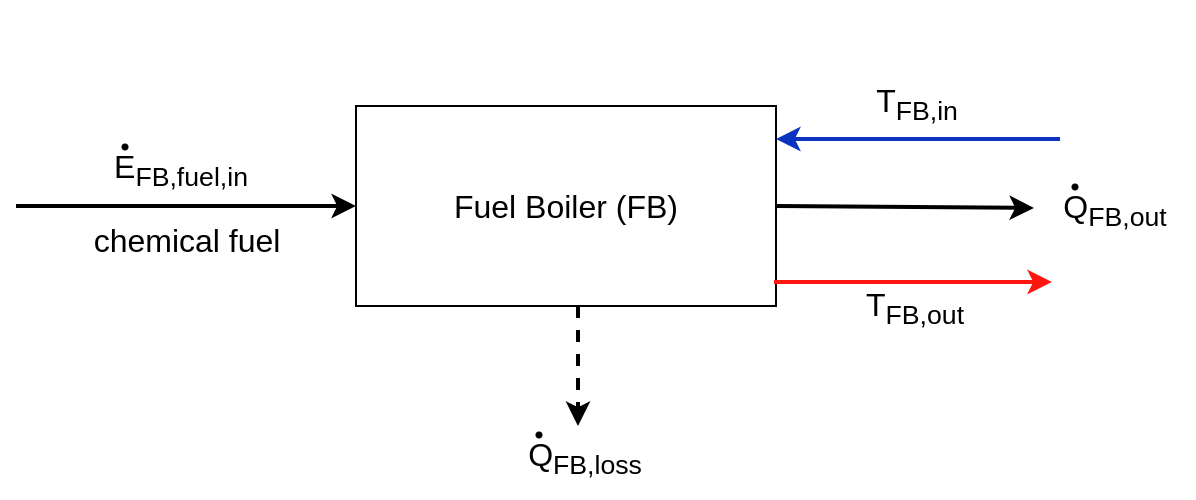 <mxfile version="21.3.7" type="device">
  <diagram id="kJes-hOu5LFb9hqr-LKq" name="Seite-1">
    <mxGraphModel dx="819" dy="564" grid="1" gridSize="10" guides="1" tooltips="1" connect="1" arrows="1" fold="1" page="1" pageScale="1" pageWidth="827" pageHeight="1169" math="0" shadow="0">
      <root>
        <mxCell id="0" />
        <mxCell id="1" parent="0" />
        <mxCell id="wZrfAmfpHfwwoAlyTFxW-4" value="" style="endArrow=classic;html=1;rounded=0;fontSize=16;entryX=0;entryY=0.5;entryDx=0;entryDy=0;strokeWidth=2;" parent="1" target="wZrfAmfpHfwwoAlyTFxW-1" edge="1">
          <mxGeometry width="50" height="50" relative="1" as="geometry">
            <mxPoint x="150" y="210" as="sourcePoint" />
            <mxPoint x="260" y="200" as="targetPoint" />
          </mxGeometry>
        </mxCell>
        <mxCell id="wZrfAmfpHfwwoAlyTFxW-5" value="chemical fuel" style="text;html=1;align=center;verticalAlign=middle;resizable=0;points=[];autosize=1;strokeColor=none;fillColor=none;fontSize=16;" parent="1" vertex="1">
          <mxGeometry x="175" y="212" width="120" height="30" as="geometry" />
        </mxCell>
        <mxCell id="wZrfAmfpHfwwoAlyTFxW-6" value="&lt;font style=&quot;font-size: 16px;&quot;&gt;E&lt;sub&gt;FB,fuel&lt;/sub&gt;&lt;sub style=&quot;&quot;&gt;,in&lt;/sub&gt;&lt;/font&gt;" style="text;html=1;align=center;verticalAlign=middle;resizable=0;points=[];autosize=1;strokeColor=none;fillColor=none;fontSize=16;" parent="1" vertex="1">
          <mxGeometry x="187" y="172" width="90" height="40" as="geometry" />
        </mxCell>
        <mxCell id="wZrfAmfpHfwwoAlyTFxW-8" value="" style="endArrow=classic;html=1;rounded=0;fontSize=16;strokeWidth=2;exitX=1;exitY=0.5;exitDx=0;exitDy=0;" parent="1" edge="1" source="wZrfAmfpHfwwoAlyTFxW-1">
          <mxGeometry width="50" height="50" relative="1" as="geometry">
            <mxPoint x="559" y="211" as="sourcePoint" />
            <mxPoint x="659" y="211" as="targetPoint" />
          </mxGeometry>
        </mxCell>
        <mxCell id="wZrfAmfpHfwwoAlyTFxW-10" value="" style="endArrow=classic;html=1;rounded=0;fontSize=16;strokeWidth=2;dashed=1;" parent="1" edge="1">
          <mxGeometry width="50" height="50" relative="1" as="geometry">
            <mxPoint x="431" y="260" as="sourcePoint" />
            <mxPoint x="431" y="320" as="targetPoint" />
          </mxGeometry>
        </mxCell>
        <mxCell id="wZrfAmfpHfwwoAlyTFxW-11" value="Q&lt;sub&gt;FB,out&lt;/sub&gt;" style="text;html=1;align=center;verticalAlign=middle;resizable=0;points=[];autosize=1;strokeColor=none;fillColor=none;fontSize=16;" parent="1" vertex="1">
          <mxGeometry x="659" y="192" width="80" height="40" as="geometry" />
        </mxCell>
        <mxCell id="wZrfAmfpHfwwoAlyTFxW-13" value="Q&lt;sub&gt;FB,loss&lt;/sub&gt;" style="text;html=1;align=center;verticalAlign=middle;resizable=0;points=[];autosize=1;strokeColor=none;fillColor=none;fontSize=16;" parent="1" vertex="1">
          <mxGeometry x="394" y="316" width="80" height="40" as="geometry" />
        </mxCell>
        <mxCell id="wZrfAmfpHfwwoAlyTFxW-14" value="&lt;font style=&quot;font-size: 30px;&quot; face=&quot;Georgia&quot;&gt;.&lt;/font&gt;" style="text;html=1;align=center;verticalAlign=middle;resizable=0;points=[];autosize=1;strokeColor=none;fillColor=none;fontSize=70;strokeWidth=2;" parent="1" vertex="1">
          <mxGeometry x="396" y="251" width="30" height="100" as="geometry" />
        </mxCell>
        <mxCell id="wZrfAmfpHfwwoAlyTFxW-1" value="&lt;font style=&quot;font-size: 16px;&quot;&gt;Fuel Boiler (FB)&lt;/font&gt;" style="rounded=0;whiteSpace=wrap;html=1;" parent="1" vertex="1">
          <mxGeometry x="320" y="160" width="210" height="100" as="geometry" />
        </mxCell>
        <mxCell id="wZrfAmfpHfwwoAlyTFxW-24" value="" style="endArrow=classic;html=1;rounded=0;fontSize=19;entryX=-0.009;entryY=0.171;entryDx=0;entryDy=0;entryPerimeter=0;fillColor=#dae8fc;strokeColor=#0A34BF;strokeWidth=2;" parent="1" edge="1">
          <mxGeometry width="50" height="50" relative="1" as="geometry">
            <mxPoint x="672.03" y="176.5" as="sourcePoint" />
            <mxPoint x="530" y="176.5" as="targetPoint" />
          </mxGeometry>
        </mxCell>
        <mxCell id="wZrfAmfpHfwwoAlyTFxW-25" value="&lt;font style=&quot;font-size: 16px;&quot;&gt;T&lt;sub style=&quot;&quot;&gt;FB,in&lt;/sub&gt;&lt;/font&gt;" style="edgeLabel;html=1;align=center;verticalAlign=middle;resizable=0;points=[];fontSize=16;" parent="wZrfAmfpHfwwoAlyTFxW-24" vertex="1" connectable="0">
          <mxGeometry x="-0.447" y="-1" relative="1" as="geometry">
            <mxPoint x="-33" y="-17" as="offset" />
          </mxGeometry>
        </mxCell>
        <mxCell id="wZrfAmfpHfwwoAlyTFxW-29" value="" style="endArrow=classic;html=1;rounded=0;fontSize=19;strokeColor=#FF170F;strokeWidth=2;" parent="1" edge="1">
          <mxGeometry width="50" height="50" relative="1" as="geometry">
            <mxPoint x="529" y="248" as="sourcePoint" />
            <mxPoint x="668" y="248" as="targetPoint" />
          </mxGeometry>
        </mxCell>
        <mxCell id="wZrfAmfpHfwwoAlyTFxW-30" value="&lt;font style=&quot;font-size: 16px;&quot;&gt;T&lt;sub style=&quot;&quot;&gt;FB,out&lt;/sub&gt;&lt;/font&gt;" style="edgeLabel;html=1;align=center;verticalAlign=middle;resizable=0;points=[];fontSize=16;" parent="wZrfAmfpHfwwoAlyTFxW-29" vertex="1" connectable="0">
          <mxGeometry x="-0.447" y="-1" relative="1" as="geometry">
            <mxPoint x="31" y="12" as="offset" />
          </mxGeometry>
        </mxCell>
        <mxCell id="Yo5HkWc7zvnG_KWLCb6x-1" value="&lt;font style=&quot;font-size: 30px;&quot; face=&quot;Georgia&quot;&gt;.&lt;/font&gt;" style="text;html=1;align=center;verticalAlign=middle;resizable=0;points=[];autosize=1;strokeColor=none;fillColor=none;fontSize=70;strokeWidth=2;" vertex="1" parent="1">
          <mxGeometry x="189" y="107" width="30" height="100" as="geometry" />
        </mxCell>
        <mxCell id="Yo5HkWc7zvnG_KWLCb6x-2" value="&lt;font style=&quot;font-size: 30px;&quot; face=&quot;Georgia&quot;&gt;.&lt;/font&gt;" style="text;html=1;align=center;verticalAlign=middle;resizable=0;points=[];autosize=1;strokeColor=none;fillColor=none;fontSize=70;strokeWidth=2;" vertex="1" parent="1">
          <mxGeometry x="664" y="127" width="30" height="100" as="geometry" />
        </mxCell>
      </root>
    </mxGraphModel>
  </diagram>
</mxfile>
